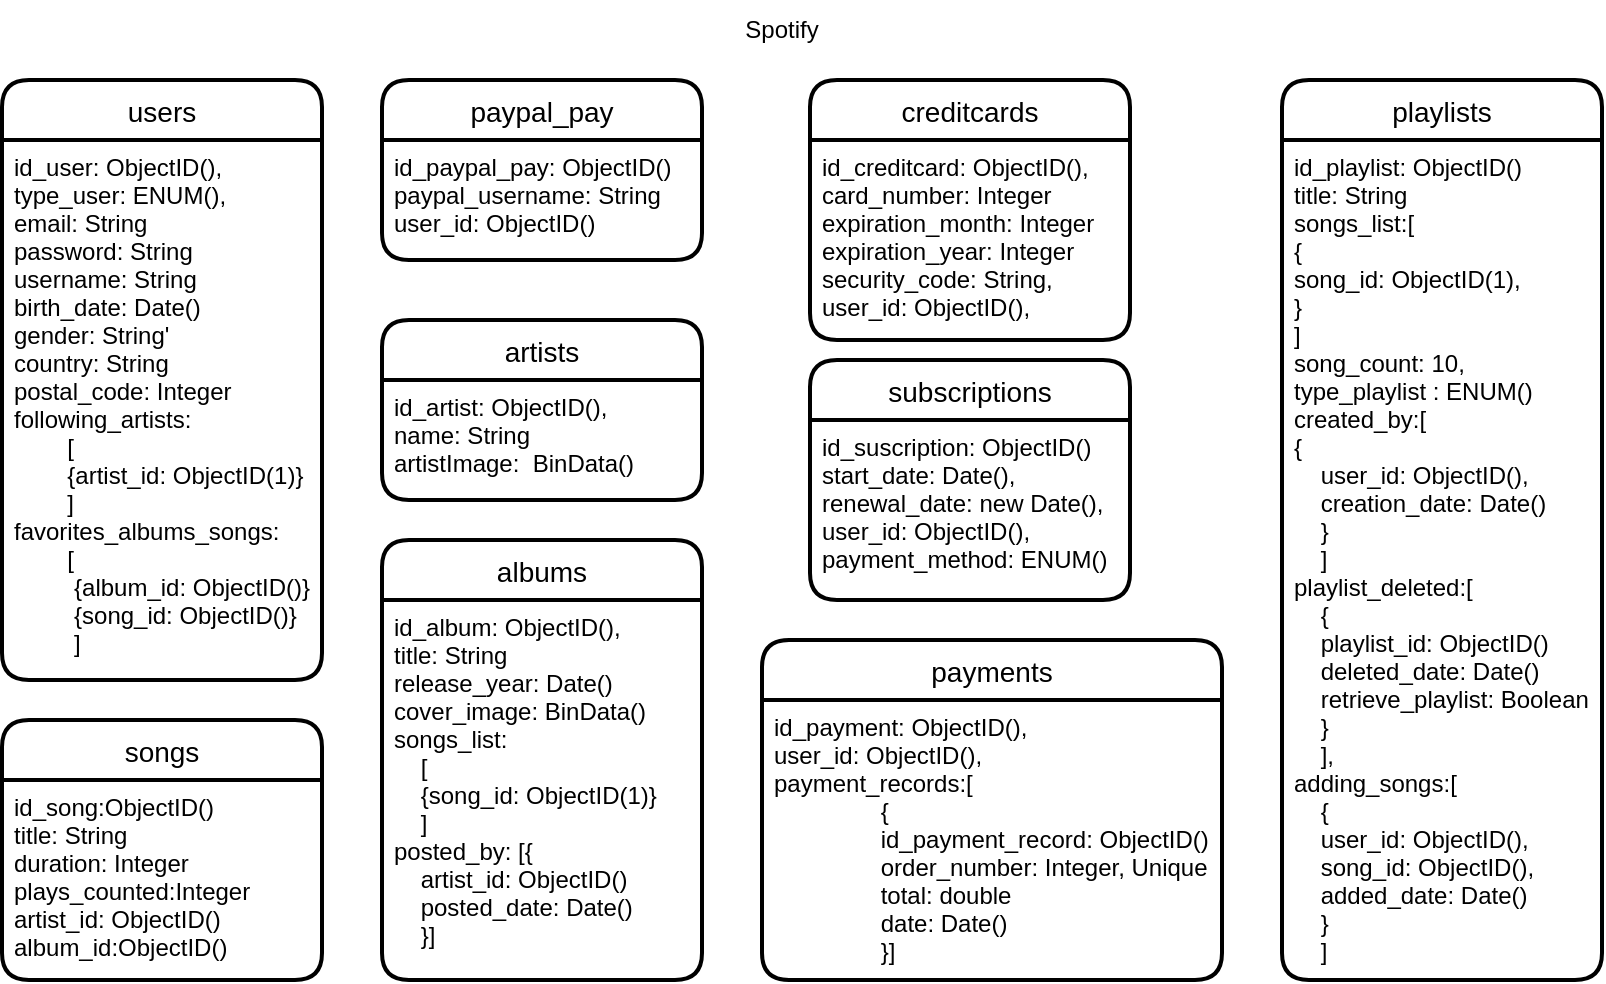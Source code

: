 <mxfile version="21.3.8" type="device">
  <diagram name="Página-1" id="F81lS2iAIFyvi0ztxPk1">
    <mxGraphModel dx="1050" dy="541" grid="1" gridSize="10" guides="1" tooltips="1" connect="1" arrows="1" fold="1" page="1" pageScale="1" pageWidth="827" pageHeight="1169" math="0" shadow="0">
      <root>
        <mxCell id="0" />
        <mxCell id="1" parent="0" />
        <mxCell id="kR2FZ_5vele88Jw7MbvY-1" value="users" style="swimlane;childLayout=stackLayout;horizontal=1;startSize=30;horizontalStack=0;rounded=1;fontSize=14;fontStyle=0;strokeWidth=2;resizeParent=0;resizeLast=1;shadow=0;dashed=0;align=center;" parent="1" vertex="1">
          <mxGeometry x="10" y="40" width="160" height="300" as="geometry" />
        </mxCell>
        <mxCell id="kR2FZ_5vele88Jw7MbvY-17" value="id_user: ObjectID(),&#xa;type_user: ENUM(),&#xa;email: String&#xa;password: String&#xa;username: String&#xa;birth_date: Date()&#xa;gender: String&#39;&#xa;country: String&#xa;postal_code: Integer&#xa;following_artists:&#xa;        [&#xa;        {artist_id: ObjectID(1)}&#xa;        ]&#xa;favorites_albums_songs:&#xa;        [&#xa;         {album_id: ObjectID()}&#xa;         {song_id: ObjectID()}&#xa;         ]" style="align=left;strokeColor=none;fillColor=none;spacingLeft=4;fontSize=12;verticalAlign=top;resizable=0;rotatable=0;part=1;" parent="kR2FZ_5vele88Jw7MbvY-1" vertex="1">
          <mxGeometry y="30" width="160" height="270" as="geometry" />
        </mxCell>
        <mxCell id="kR2FZ_5vele88Jw7MbvY-3" value="payments" style="swimlane;childLayout=stackLayout;horizontal=1;startSize=30;horizontalStack=0;rounded=1;fontSize=14;fontStyle=0;strokeWidth=2;resizeParent=0;resizeLast=1;shadow=0;dashed=0;align=center;" parent="1" vertex="1">
          <mxGeometry x="390" y="320" width="230" height="170" as="geometry" />
        </mxCell>
        <mxCell id="kR2FZ_5vele88Jw7MbvY-4" value="id_payment: ObjectID(),&#xa;user_id: ObjectID(),&#xa;payment_records:[&#xa;                {&#xa;                id_payment_record: ObjectID()&#xa;                order_number: Integer, Unique&#xa;                total: double&#xa;                date: Date()&#xa;                }]" style="align=left;strokeColor=none;fillColor=none;spacingLeft=4;fontSize=12;verticalAlign=top;resizable=0;rotatable=0;part=1;" parent="kR2FZ_5vele88Jw7MbvY-3" vertex="1">
          <mxGeometry y="30" width="230" height="140" as="geometry" />
        </mxCell>
        <mxCell id="kR2FZ_5vele88Jw7MbvY-5" value="playlists" style="swimlane;childLayout=stackLayout;horizontal=1;startSize=30;horizontalStack=0;rounded=1;fontSize=14;fontStyle=0;strokeWidth=2;resizeParent=0;resizeLast=1;shadow=0;dashed=0;align=center;" parent="1" vertex="1">
          <mxGeometry x="650" y="40" width="160" height="450" as="geometry" />
        </mxCell>
        <mxCell id="kR2FZ_5vele88Jw7MbvY-6" value="id_playlist: ObjectID()&#xa;title: String&#xa;songs_list:[&#xa;{&#xa;song_id: ObjectID(1),&#xa;}&#xa;]&#xa;song_count: 10,&#xa;type_playlist : ENUM()&#xa;created_by:[&#xa;{&#xa;    user_id: ObjectID(),&#xa;    creation_date: Date()&#xa;    }&#xa;    ]&#xa;playlist_deleted:[&#xa;    {&#xa;    playlist_id: ObjectID()&#xa;    deleted_date: Date()&#xa;    retrieve_playlist: Boolean&#xa;    }&#xa;    ],&#xa;adding_songs:[&#xa;    {&#xa;    user_id: ObjectID(),&#xa;    song_id: ObjectID(),&#xa;    added_date: Date()&#xa;    }&#xa;    ]" style="align=left;strokeColor=none;fillColor=none;spacingLeft=4;fontSize=12;verticalAlign=top;resizable=0;rotatable=0;part=1;" parent="kR2FZ_5vele88Jw7MbvY-5" vertex="1">
          <mxGeometry y="30" width="160" height="420" as="geometry" />
        </mxCell>
        <mxCell id="kR2FZ_5vele88Jw7MbvY-11" value="creditcards" style="swimlane;childLayout=stackLayout;horizontal=1;startSize=30;horizontalStack=0;rounded=1;fontSize=14;fontStyle=0;strokeWidth=2;resizeParent=0;resizeLast=1;shadow=0;dashed=0;align=center;" parent="1" vertex="1">
          <mxGeometry x="414" y="40" width="160" height="130" as="geometry" />
        </mxCell>
        <mxCell id="kR2FZ_5vele88Jw7MbvY-12" value="id_creditcard: ObjectID(),&#xa;card_number: Integer&#xa;expiration_month: Integer&#xa;expiration_year: Integer&#xa;security_code: String,&#xa;user_id: ObjectID()," style="align=left;strokeColor=none;fillColor=none;spacingLeft=4;fontSize=12;verticalAlign=top;resizable=0;rotatable=0;part=1;" parent="kR2FZ_5vele88Jw7MbvY-11" vertex="1">
          <mxGeometry y="30" width="160" height="100" as="geometry" />
        </mxCell>
        <mxCell id="kR2FZ_5vele88Jw7MbvY-13" value="subscriptions" style="swimlane;childLayout=stackLayout;horizontal=1;startSize=30;horizontalStack=0;rounded=1;fontSize=14;fontStyle=0;strokeWidth=2;resizeParent=0;resizeLast=1;shadow=0;dashed=0;align=center;" parent="1" vertex="1">
          <mxGeometry x="414" y="180" width="160" height="120" as="geometry" />
        </mxCell>
        <mxCell id="kR2FZ_5vele88Jw7MbvY-14" value="id_suscription: ObjectID()&#xa;start_date: Date(),&#xa;renewal_date: new Date(),&#xa;user_id: ObjectID(),&#xa;payment_method: ENUM()" style="align=left;strokeColor=none;fillColor=none;spacingLeft=4;fontSize=12;verticalAlign=top;resizable=0;rotatable=0;part=1;" parent="kR2FZ_5vele88Jw7MbvY-13" vertex="1">
          <mxGeometry y="30" width="160" height="90" as="geometry" />
        </mxCell>
        <mxCell id="kR2FZ_5vele88Jw7MbvY-20" value="paypal_pay" style="swimlane;childLayout=stackLayout;horizontal=1;startSize=30;horizontalStack=0;rounded=1;fontSize=14;fontStyle=0;strokeWidth=2;resizeParent=0;resizeLast=1;shadow=0;dashed=0;align=center;" parent="1" vertex="1">
          <mxGeometry x="200" y="40" width="160" height="90" as="geometry" />
        </mxCell>
        <mxCell id="kR2FZ_5vele88Jw7MbvY-21" value="id_paypal_pay: ObjectID()&#xa;paypal_username: String&#xa;user_id: ObjectID()" style="align=left;strokeColor=none;fillColor=none;spacingLeft=4;fontSize=12;verticalAlign=top;resizable=0;rotatable=0;part=1;" parent="kR2FZ_5vele88Jw7MbvY-20" vertex="1">
          <mxGeometry y="30" width="160" height="60" as="geometry" />
        </mxCell>
        <mxCell id="kR2FZ_5vele88Jw7MbvY-22" value="albums" style="swimlane;childLayout=stackLayout;horizontal=1;startSize=30;horizontalStack=0;rounded=1;fontSize=14;fontStyle=0;strokeWidth=2;resizeParent=0;resizeLast=1;shadow=0;dashed=0;align=center;" parent="1" vertex="1">
          <mxGeometry x="200" y="270" width="160" height="220" as="geometry" />
        </mxCell>
        <mxCell id="kR2FZ_5vele88Jw7MbvY-23" value="id_album: ObjectID(),&#xa;title: String&#xa;release_year: Date()&#xa;cover_image: BinData()&#xa;songs_list:&#xa;    [&#xa;    {song_id: ObjectID(1)}&#xa;    ]&#xa;posted_by: [{&#xa;    artist_id: ObjectID()&#xa;    posted_date: Date()&#xa;    }]&#xa;" style="align=left;strokeColor=none;fillColor=none;spacingLeft=4;fontSize=12;verticalAlign=top;resizable=0;rotatable=0;part=1;" parent="kR2FZ_5vele88Jw7MbvY-22" vertex="1">
          <mxGeometry y="30" width="160" height="190" as="geometry" />
        </mxCell>
        <mxCell id="kR2FZ_5vele88Jw7MbvY-40" value="songs" style="swimlane;childLayout=stackLayout;horizontal=1;startSize=30;horizontalStack=0;rounded=1;fontSize=14;fontStyle=0;strokeWidth=2;resizeParent=0;resizeLast=1;shadow=0;dashed=0;align=center;" parent="1" vertex="1">
          <mxGeometry x="10" y="360" width="160" height="130" as="geometry" />
        </mxCell>
        <mxCell id="kR2FZ_5vele88Jw7MbvY-41" value="id_song:ObjectID()&#xa;title: String&#xa;duration: Integer&#xa;plays_counted:Integer&#xa;artist_id: ObjectID()&#xa;album_id:ObjectID()" style="align=left;strokeColor=none;fillColor=none;spacingLeft=4;fontSize=12;verticalAlign=top;resizable=0;rotatable=0;part=1;" parent="kR2FZ_5vele88Jw7MbvY-40" vertex="1">
          <mxGeometry y="30" width="160" height="100" as="geometry" />
        </mxCell>
        <mxCell id="IOiJwc3GCYaGWhzp81Km-4" value="Spotify" style="text;strokeColor=none;align=center;fillColor=none;html=1;verticalAlign=middle;whiteSpace=wrap;rounded=0;" parent="1" vertex="1">
          <mxGeometry x="370" width="60" height="30" as="geometry" />
        </mxCell>
        <mxCell id="IOiJwc3GCYaGWhzp81Km-7" value="artists" style="swimlane;childLayout=stackLayout;horizontal=1;startSize=30;horizontalStack=0;rounded=1;fontSize=14;fontStyle=0;strokeWidth=2;resizeParent=0;resizeLast=1;shadow=0;dashed=0;align=center;" parent="1" vertex="1">
          <mxGeometry x="200" y="160" width="160" height="90" as="geometry" />
        </mxCell>
        <mxCell id="IOiJwc3GCYaGWhzp81Km-8" value="id_artist: ObjectID(),&#xa;name: String&#xa;artistImage:  BinData()" style="align=left;strokeColor=none;fillColor=none;spacingLeft=4;fontSize=12;verticalAlign=top;resizable=0;rotatable=0;part=1;" parent="IOiJwc3GCYaGWhzp81Km-7" vertex="1">
          <mxGeometry y="30" width="160" height="60" as="geometry" />
        </mxCell>
      </root>
    </mxGraphModel>
  </diagram>
</mxfile>
